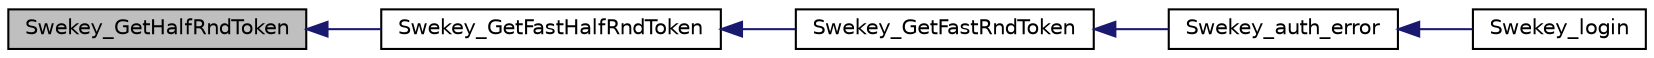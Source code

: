 digraph G
{
  edge [fontname="Helvetica",fontsize="10",labelfontname="Helvetica",labelfontsize="10"];
  node [fontname="Helvetica",fontsize="10",shape=record];
  rankdir="LR";
  Node1 [label="Swekey_GetHalfRndToken",height=0.2,width=0.4,color="black", fillcolor="grey75", style="filled" fontcolor="black"];
  Node1 -> Node2 [dir="back",color="midnightblue",fontsize="10",style="solid",fontname="Helvetica"];
  Node2 [label="Swekey_GetFastHalfRndToken",height=0.2,width=0.4,color="black", fillcolor="white", style="filled",URL="$swekey_8php.html#a465baae283eb3493faf7a09daa450d3d",tooltip="Get a Half Random Token The RT is a 64 vhars hexadecimal value This function get a new random token a..."];
  Node2 -> Node3 [dir="back",color="midnightblue",fontsize="10",style="solid",fontname="Helvetica"];
  Node3 [label="Swekey_GetFastRndToken",height=0.2,width=0.4,color="black", fillcolor="white", style="filled",URL="$swekey_8php.html#a5f239047b3a4db302679173534ab7ad0",tooltip="Get a Random Token The RT is a 64 vhars hexadecimal value This function generates a unique random tok..."];
  Node3 -> Node4 [dir="back",color="midnightblue",fontsize="10",style="solid",fontname="Helvetica"];
  Node4 [label="Swekey_auth_error",height=0.2,width=0.4,color="black", fillcolor="white", style="filled",URL="$swekey_8auth_8lib_8php.html#a67ffb3938222a21db61c6de1df112991",tooltip="Handle Swekey authentication error."];
  Node4 -> Node5 [dir="back",color="midnightblue",fontsize="10",style="solid",fontname="Helvetica"];
  Node5 [label="Swekey_login",height=0.2,width=0.4,color="black", fillcolor="white", style="filled",URL="$swekey_8auth_8lib_8php.html#a6b25bd9dd16efb57112bc0ec08d2342c",tooltip="Perform login using Swekey."];
}

